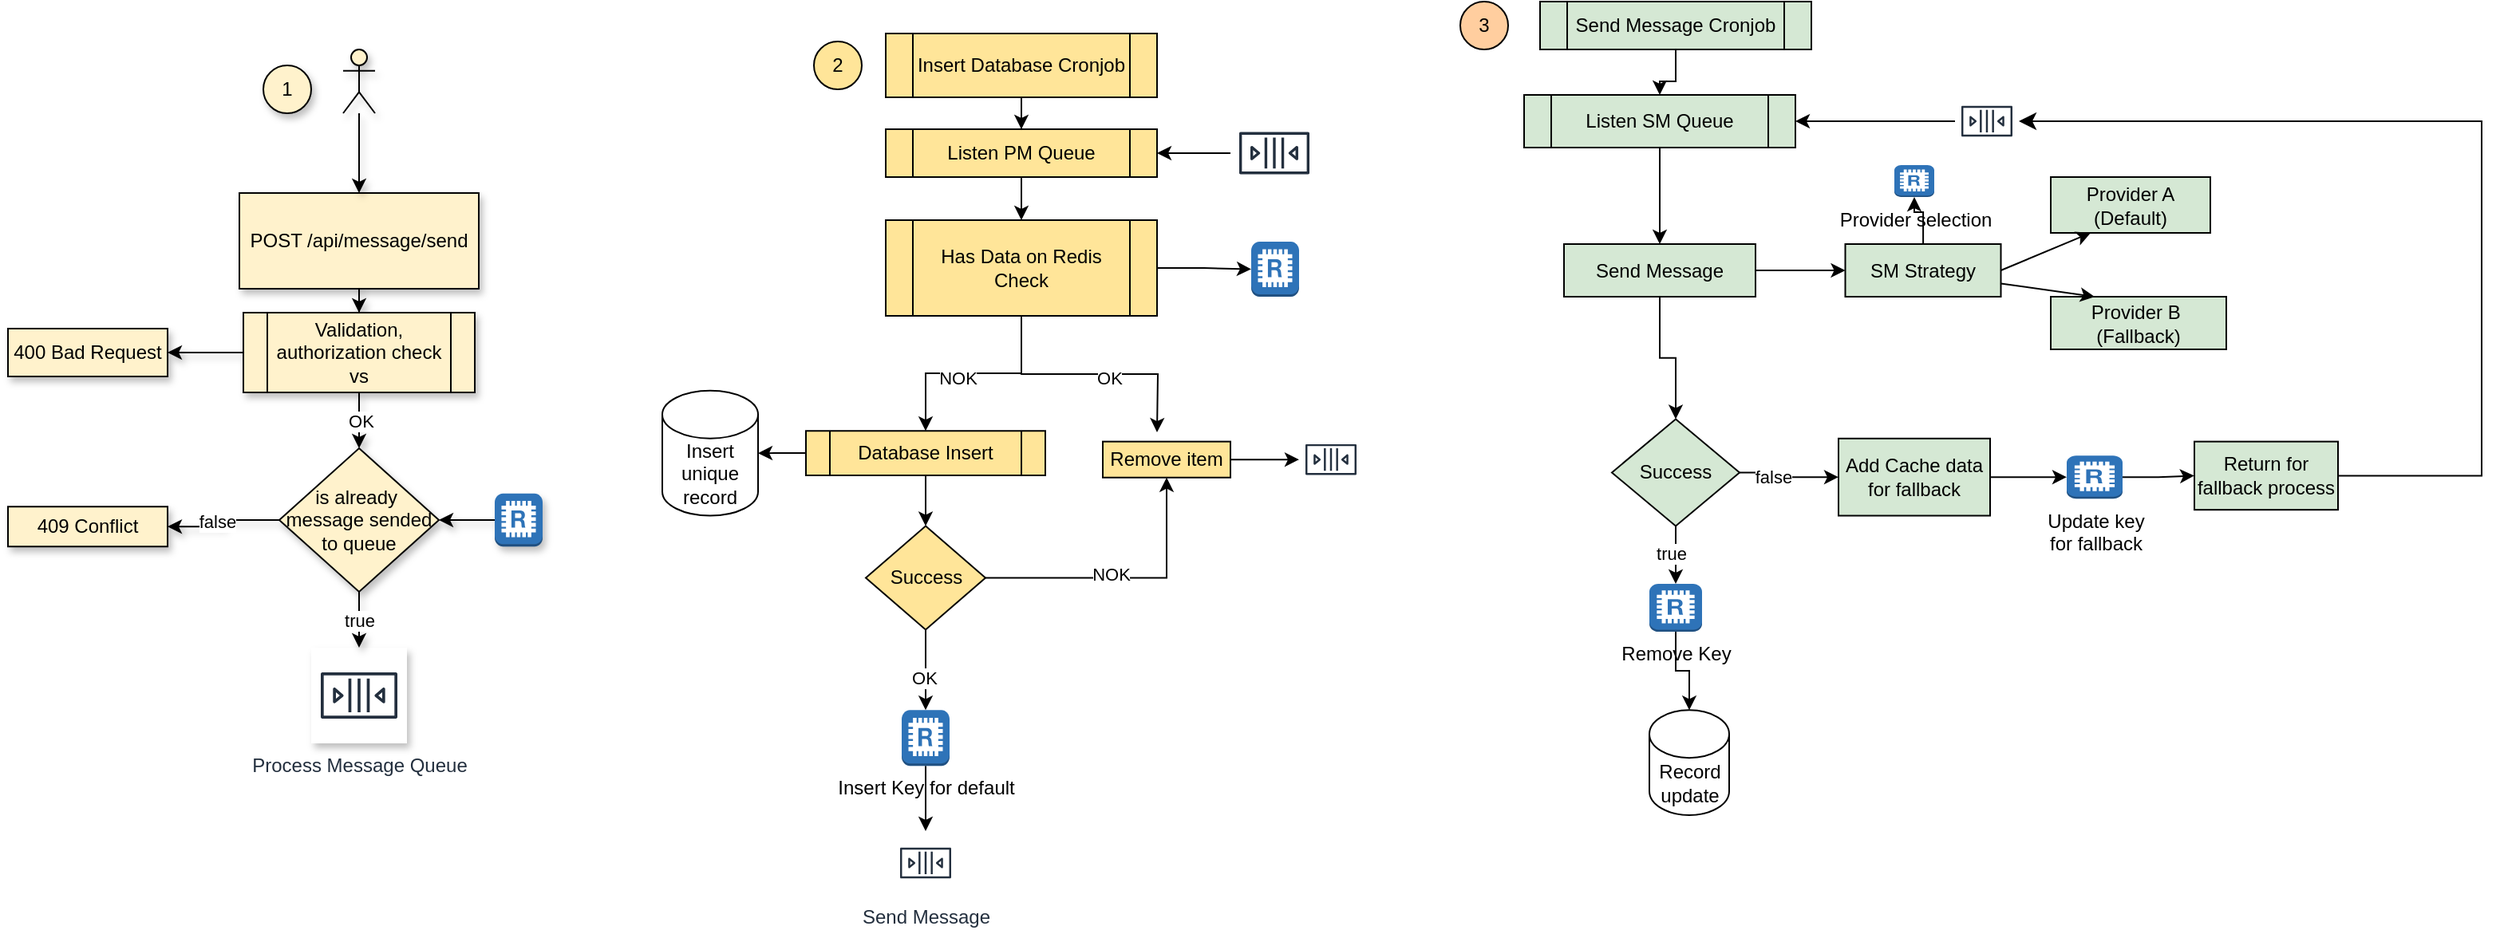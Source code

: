 <mxfile version="26.0.16">
  <diagram name="Sayfa -1" id="CGD-K2KJuc4LjVUDq4DY">
    <mxGraphModel dx="2501" dy="795" grid="1" gridSize="10" guides="1" tooltips="1" connect="1" arrows="1" fold="1" page="1" pageScale="1" pageWidth="827" pageHeight="1169" math="0" shadow="0">
      <root>
        <mxCell id="0" />
        <mxCell id="1" parent="0" />
        <mxCell id="nzunu8r1k3bU8q7vp1oN-16" style="edgeStyle=orthogonalEdgeStyle;rounded=0;orthogonalLoop=1;jettySize=auto;html=1;shadow=1;fillColor=#FFF2CC;" edge="1" parent="1" source="nzunu8r1k3bU8q7vp1oN-1" target="nzunu8r1k3bU8q7vp1oN-15">
          <mxGeometry relative="1" as="geometry" />
        </mxCell>
        <mxCell id="nzunu8r1k3bU8q7vp1oN-1" value="POST /api/message/send" style="rounded=0;whiteSpace=wrap;html=1;shadow=1;fillColor=#FFF2CC;" vertex="1" parent="1">
          <mxGeometry x="-235" y="230" width="150" height="60" as="geometry" />
        </mxCell>
        <mxCell id="nzunu8r1k3bU8q7vp1oN-9" value="1" style="ellipse;whiteSpace=wrap;html=1;aspect=fixed;shadow=1;fillColor=#FFF2CC;" vertex="1" parent="1">
          <mxGeometry x="-220" y="150" width="30" height="30" as="geometry" />
        </mxCell>
        <mxCell id="nzunu8r1k3bU8q7vp1oN-12" value="" style="edgeStyle=orthogonalEdgeStyle;rounded=0;orthogonalLoop=1;jettySize=auto;html=1;shadow=1;fillColor=#FFF2CC;" edge="1" parent="1" source="nzunu8r1k3bU8q7vp1oN-10" target="nzunu8r1k3bU8q7vp1oN-1">
          <mxGeometry relative="1" as="geometry" />
        </mxCell>
        <mxCell id="nzunu8r1k3bU8q7vp1oN-10" value="" style="shape=umlActor;verticalLabelPosition=bottom;verticalAlign=top;html=1;outlineConnect=0;shadow=1;fillColor=#FFF2CC;" vertex="1" parent="1">
          <mxGeometry x="-170" y="140" width="20" height="40" as="geometry" />
        </mxCell>
        <mxCell id="nzunu8r1k3bU8q7vp1oN-13" value="Process Message Queue" style="sketch=0;outlineConnect=0;fontColor=#232F3E;gradientColor=none;strokeColor=#232F3E;fillColor=#ffffff;dashed=0;verticalLabelPosition=bottom;verticalAlign=top;align=center;html=1;fontSize=12;fontStyle=0;aspect=fixed;shape=mxgraph.aws4.resourceIcon;resIcon=mxgraph.aws4.queue;shadow=1;" vertex="1" parent="1">
          <mxGeometry x="-190" y="515" width="60" height="60" as="geometry" />
        </mxCell>
        <mxCell id="nzunu8r1k3bU8q7vp1oN-33" value="" style="edgeStyle=orthogonalEdgeStyle;rounded=0;orthogonalLoop=1;jettySize=auto;html=1;shadow=1;fillColor=#FFF2CC;" edge="1" parent="1" source="nzunu8r1k3bU8q7vp1oN-15" target="nzunu8r1k3bU8q7vp1oN-32">
          <mxGeometry relative="1" as="geometry" />
        </mxCell>
        <mxCell id="nzunu8r1k3bU8q7vp1oN-65" value="OK" style="edgeLabel;html=1;align=center;verticalAlign=middle;resizable=0;points=[];shadow=1;fillColor=#FFF2CC;" vertex="1" connectable="0" parent="nzunu8r1k3bU8q7vp1oN-33">
          <mxGeometry x="-0.2" y="1" relative="1" as="geometry">
            <mxPoint as="offset" />
          </mxGeometry>
        </mxCell>
        <mxCell id="nzunu8r1k3bU8q7vp1oN-153" style="edgeStyle=orthogonalEdgeStyle;rounded=0;orthogonalLoop=1;jettySize=auto;html=1;shadow=1;fillColor=#FFF2CC;" edge="1" parent="1" source="nzunu8r1k3bU8q7vp1oN-15" target="nzunu8r1k3bU8q7vp1oN-66">
          <mxGeometry relative="1" as="geometry" />
        </mxCell>
        <mxCell id="nzunu8r1k3bU8q7vp1oN-15" value="Validation, authorization check vs" style="shape=process;whiteSpace=wrap;html=1;backgroundOutline=1;shadow=1;fillColor=#FFF2CC;" vertex="1" parent="1">
          <mxGeometry x="-232.5" y="305" width="145" height="50" as="geometry" />
        </mxCell>
        <mxCell id="nzunu8r1k3bU8q7vp1oN-20" value="2" style="ellipse;whiteSpace=wrap;html=1;aspect=fixed;fillColor=light-dark(#FFE599,var(--ge-dark-color, #121212));" vertex="1" parent="1">
          <mxGeometry x="125" y="135" width="30" height="30" as="geometry" />
        </mxCell>
        <mxCell id="nzunu8r1k3bU8q7vp1oN-69" value="" style="edgeStyle=orthogonalEdgeStyle;rounded=0;orthogonalLoop=1;jettySize=auto;html=1;fillColor=light-dark(#FFE599,var(--ge-dark-color, #121212));" edge="1" parent="1" source="nzunu8r1k3bU8q7vp1oN-21" target="nzunu8r1k3bU8q7vp1oN-68">
          <mxGeometry relative="1" as="geometry" />
        </mxCell>
        <mxCell id="nzunu8r1k3bU8q7vp1oN-21" value="Insert Database Cronjob" style="shape=process;whiteSpace=wrap;html=1;backgroundOutline=1;fillColor=light-dark(#FFE599,var(--ge-dark-color, #121212));" vertex="1" parent="1">
          <mxGeometry x="170" y="130" width="170" height="40" as="geometry" />
        </mxCell>
        <mxCell id="nzunu8r1k3bU8q7vp1oN-71" style="edgeStyle=orthogonalEdgeStyle;rounded=0;orthogonalLoop=1;jettySize=auto;html=1;" edge="1" parent="1" source="nzunu8r1k3bU8q7vp1oN-22" target="nzunu8r1k3bU8q7vp1oN-68">
          <mxGeometry relative="1" as="geometry" />
        </mxCell>
        <mxCell id="nzunu8r1k3bU8q7vp1oN-22" value="" style="sketch=0;outlineConnect=0;fontColor=#232F3E;gradientColor=none;strokeColor=#232F3E;fillColor=#ffffff;dashed=0;verticalLabelPosition=bottom;verticalAlign=top;align=center;html=1;fontSize=12;fontStyle=0;aspect=fixed;shape=mxgraph.aws4.resourceIcon;resIcon=mxgraph.aws4.queue;" vertex="1" parent="1">
          <mxGeometry x="386" y="177.5" width="55" height="55" as="geometry" />
        </mxCell>
        <mxCell id="nzunu8r1k3bU8q7vp1oN-34" style="edgeStyle=orthogonalEdgeStyle;rounded=0;orthogonalLoop=1;jettySize=auto;html=1;shadow=1;" edge="1" parent="1" source="nzunu8r1k3bU8q7vp1oN-32" target="nzunu8r1k3bU8q7vp1oN-13">
          <mxGeometry relative="1" as="geometry" />
        </mxCell>
        <mxCell id="nzunu8r1k3bU8q7vp1oN-35" value="true" style="edgeLabel;html=1;align=center;verticalAlign=middle;resizable=0;points=[];shadow=1;fillColor=#FFF2CC;" vertex="1" connectable="0" parent="nzunu8r1k3bU8q7vp1oN-34">
          <mxGeometry relative="1" as="geometry">
            <mxPoint as="offset" />
          </mxGeometry>
        </mxCell>
        <mxCell id="nzunu8r1k3bU8q7vp1oN-57" value="" style="edgeStyle=orthogonalEdgeStyle;rounded=0;orthogonalLoop=1;jettySize=auto;html=1;shadow=1;fillColor=#FFF2CC;" edge="1" parent="1" source="nzunu8r1k3bU8q7vp1oN-32" target="nzunu8r1k3bU8q7vp1oN-56">
          <mxGeometry relative="1" as="geometry">
            <mxPoint x="-260" y="495" as="targetPoint" />
          </mxGeometry>
        </mxCell>
        <mxCell id="nzunu8r1k3bU8q7vp1oN-58" value="false" style="edgeLabel;html=1;align=center;verticalAlign=middle;resizable=0;points=[];shadow=1;fillColor=#FFF2CC;" vertex="1" connectable="0" parent="nzunu8r1k3bU8q7vp1oN-57">
          <mxGeometry x="-0.029" y="-4" relative="1" as="geometry">
            <mxPoint as="offset" />
          </mxGeometry>
        </mxCell>
        <mxCell id="nzunu8r1k3bU8q7vp1oN-32" value="is already&amp;nbsp; message sended to queue" style="rhombus;whiteSpace=wrap;html=1;shadow=1;fillColor=#FFF2CC;" vertex="1" parent="1">
          <mxGeometry x="-210" y="390" width="100" height="90" as="geometry" />
        </mxCell>
        <mxCell id="nzunu8r1k3bU8q7vp1oN-50" value="Insert unique record" style="shape=cylinder3;whiteSpace=wrap;html=1;boundedLbl=1;backgroundOutline=1;size=15;" vertex="1" parent="1">
          <mxGeometry x="30" y="353.86" width="60" height="78.41" as="geometry" />
        </mxCell>
        <mxCell id="nzunu8r1k3bU8q7vp1oN-170" value="" style="edgeStyle=orthogonalEdgeStyle;rounded=0;orthogonalLoop=1;jettySize=auto;html=1;" edge="1" parent="1" source="nzunu8r1k3bU8q7vp1oN-52" target="nzunu8r1k3bU8q7vp1oN-104">
          <mxGeometry relative="1" as="geometry" />
        </mxCell>
        <mxCell id="nzunu8r1k3bU8q7vp1oN-52" value="Insert Key for default" style="outlineConnect=0;dashed=0;verticalLabelPosition=bottom;verticalAlign=top;align=center;html=1;shape=mxgraph.aws3.redis;fillColor=#2E73B8;gradientColor=none;" vertex="1" parent="1">
          <mxGeometry x="180" y="554.13" width="30" height="35" as="geometry" />
        </mxCell>
        <mxCell id="nzunu8r1k3bU8q7vp1oN-55" style="edgeStyle=orthogonalEdgeStyle;rounded=0;orthogonalLoop=1;jettySize=auto;html=1;shadow=1;" edge="1" parent="1" source="nzunu8r1k3bU8q7vp1oN-54" target="nzunu8r1k3bU8q7vp1oN-32">
          <mxGeometry relative="1" as="geometry" />
        </mxCell>
        <mxCell id="nzunu8r1k3bU8q7vp1oN-54" value="" style="outlineConnect=0;dashed=0;verticalLabelPosition=bottom;verticalAlign=top;align=center;html=1;shape=mxgraph.aws3.redis;fillColor=#2E73B8;gradientColor=none;shadow=1;" vertex="1" parent="1">
          <mxGeometry x="-75" y="418.37" width="30" height="33.25" as="geometry" />
        </mxCell>
        <mxCell id="nzunu8r1k3bU8q7vp1oN-56" value="409 Conflict" style="whiteSpace=wrap;html=1;shadow=1;fillColor=#FFF2CC;" vertex="1" parent="1">
          <mxGeometry x="-380" y="426.62" width="100" height="25" as="geometry" />
        </mxCell>
        <mxCell id="nzunu8r1k3bU8q7vp1oN-75" style="edgeStyle=orthogonalEdgeStyle;rounded=0;orthogonalLoop=1;jettySize=auto;html=1;" edge="1" parent="1" source="nzunu8r1k3bU8q7vp1oN-64" target="nzunu8r1k3bU8q7vp1oN-50">
          <mxGeometry relative="1" as="geometry" />
        </mxCell>
        <mxCell id="nzunu8r1k3bU8q7vp1oN-82" value="" style="edgeStyle=orthogonalEdgeStyle;rounded=0;orthogonalLoop=1;jettySize=auto;html=1;fillColor=light-dark(#FFE599,var(--ge-dark-color, #121212));" edge="1" parent="1" source="nzunu8r1k3bU8q7vp1oN-64" target="nzunu8r1k3bU8q7vp1oN-81">
          <mxGeometry relative="1" as="geometry" />
        </mxCell>
        <mxCell id="nzunu8r1k3bU8q7vp1oN-64" value="Database Insert" style="shape=process;whiteSpace=wrap;html=1;backgroundOutline=1;fillColor=light-dark(#FFE599,var(--ge-dark-color, #121212));" vertex="1" parent="1">
          <mxGeometry x="120" y="379.12" width="150" height="27.88" as="geometry" />
        </mxCell>
        <mxCell id="nzunu8r1k3bU8q7vp1oN-66" value="400 Bad Request" style="whiteSpace=wrap;html=1;shadow=1;fillColor=#FFF2CC;" vertex="1" parent="1">
          <mxGeometry x="-380" y="315" width="100" height="30" as="geometry" />
        </mxCell>
        <mxCell id="nzunu8r1k3bU8q7vp1oN-98" style="edgeStyle=orthogonalEdgeStyle;rounded=0;orthogonalLoop=1;jettySize=auto;html=1;fillColor=light-dark(#FFE599,var(--ge-dark-color, #121212));" edge="1" parent="1" source="nzunu8r1k3bU8q7vp1oN-68" target="nzunu8r1k3bU8q7vp1oN-96">
          <mxGeometry relative="1" as="geometry" />
        </mxCell>
        <mxCell id="nzunu8r1k3bU8q7vp1oN-68" value="Listen PM Queue" style="shape=process;whiteSpace=wrap;html=1;backgroundOutline=1;fillColor=light-dark(#FFE599,var(--ge-dark-color, #121212));" vertex="1" parent="1">
          <mxGeometry x="170" y="190" width="170" height="30" as="geometry" />
        </mxCell>
        <mxCell id="nzunu8r1k3bU8q7vp1oN-169" value="" style="edgeStyle=orthogonalEdgeStyle;rounded=0;orthogonalLoop=1;jettySize=auto;html=1;" edge="1" parent="1" source="nzunu8r1k3bU8q7vp1oN-81" target="nzunu8r1k3bU8q7vp1oN-52">
          <mxGeometry relative="1" as="geometry" />
        </mxCell>
        <mxCell id="nzunu8r1k3bU8q7vp1oN-194" value="OK" style="edgeLabel;html=1;align=center;verticalAlign=middle;resizable=0;points=[];" vertex="1" connectable="0" parent="nzunu8r1k3bU8q7vp1oN-169">
          <mxGeometry x="0.184" y="-1" relative="1" as="geometry">
            <mxPoint as="offset" />
          </mxGeometry>
        </mxCell>
        <mxCell id="nzunu8r1k3bU8q7vp1oN-193" style="edgeStyle=orthogonalEdgeStyle;rounded=0;orthogonalLoop=1;jettySize=auto;html=1;entryX=0.5;entryY=1;entryDx=0;entryDy=0;" edge="1" parent="1" source="nzunu8r1k3bU8q7vp1oN-81" target="nzunu8r1k3bU8q7vp1oN-190">
          <mxGeometry relative="1" as="geometry" />
        </mxCell>
        <mxCell id="nzunu8r1k3bU8q7vp1oN-195" value="NOK" style="edgeLabel;html=1;align=center;verticalAlign=middle;resizable=0;points=[];" vertex="1" connectable="0" parent="nzunu8r1k3bU8q7vp1oN-193">
          <mxGeometry x="-0.109" y="2" relative="1" as="geometry">
            <mxPoint as="offset" />
          </mxGeometry>
        </mxCell>
        <mxCell id="nzunu8r1k3bU8q7vp1oN-81" value="Success" style="rhombus;whiteSpace=wrap;html=1;fillColor=light-dark(#FFE599,var(--ge-dark-color, #121212));" vertex="1" parent="1">
          <mxGeometry x="157.5" y="438.73" width="75" height="65" as="geometry" />
        </mxCell>
        <mxCell id="nzunu8r1k3bU8q7vp1oN-95" value="" style="outlineConnect=0;dashed=0;verticalLabelPosition=bottom;verticalAlign=top;align=center;html=1;shape=mxgraph.aws3.redis;fillColor=#2E73B8;gradientColor=none;" vertex="1" parent="1">
          <mxGeometry x="399" y="260.5" width="30" height="34.5" as="geometry" />
        </mxCell>
        <mxCell id="nzunu8r1k3bU8q7vp1oN-97" style="edgeStyle=orthogonalEdgeStyle;rounded=0;orthogonalLoop=1;jettySize=auto;html=1;" edge="1" parent="1" source="nzunu8r1k3bU8q7vp1oN-96" target="nzunu8r1k3bU8q7vp1oN-95">
          <mxGeometry relative="1" as="geometry" />
        </mxCell>
        <mxCell id="nzunu8r1k3bU8q7vp1oN-99" style="edgeStyle=orthogonalEdgeStyle;rounded=0;orthogonalLoop=1;jettySize=auto;html=1;fillColor=light-dark(#FFE599,var(--ge-dark-color, #121212));" edge="1" parent="1" source="nzunu8r1k3bU8q7vp1oN-96" target="nzunu8r1k3bU8q7vp1oN-64">
          <mxGeometry relative="1" as="geometry" />
        </mxCell>
        <mxCell id="nzunu8r1k3bU8q7vp1oN-183" value="NOK" style="edgeLabel;html=1;align=center;verticalAlign=middle;resizable=0;points=[];" vertex="1" connectable="0" parent="nzunu8r1k3bU8q7vp1oN-99">
          <mxGeometry x="0.149" y="3" relative="1" as="geometry">
            <mxPoint as="offset" />
          </mxGeometry>
        </mxCell>
        <mxCell id="nzunu8r1k3bU8q7vp1oN-187" style="edgeStyle=orthogonalEdgeStyle;rounded=0;orthogonalLoop=1;jettySize=auto;html=1;" edge="1" parent="1" source="nzunu8r1k3bU8q7vp1oN-96">
          <mxGeometry relative="1" as="geometry">
            <mxPoint x="340" y="380" as="targetPoint" />
          </mxGeometry>
        </mxCell>
        <mxCell id="nzunu8r1k3bU8q7vp1oN-188" value="OK" style="edgeLabel;html=1;align=center;verticalAlign=middle;resizable=0;points=[];" vertex="1" connectable="0" parent="nzunu8r1k3bU8q7vp1oN-187">
          <mxGeometry x="0.142" y="-1" relative="1" as="geometry">
            <mxPoint x="1" y="1" as="offset" />
          </mxGeometry>
        </mxCell>
        <mxCell id="nzunu8r1k3bU8q7vp1oN-96" value="Has Data on Redis Check" style="shape=process;whiteSpace=wrap;html=1;backgroundOutline=1;fillColor=light-dark(#FFE599,var(--ge-dark-color, #121212));" vertex="1" parent="1">
          <mxGeometry x="170" y="247" width="170" height="60" as="geometry" />
        </mxCell>
        <mxCell id="nzunu8r1k3bU8q7vp1oN-113" value="" style="edgeStyle=orthogonalEdgeStyle;rounded=0;orthogonalLoop=1;jettySize=auto;html=1;fillColor=#FFCE9F;" edge="1" parent="1" source="nzunu8r1k3bU8q7vp1oN-100" target="nzunu8r1k3bU8q7vp1oN-112">
          <mxGeometry relative="1" as="geometry" />
        </mxCell>
        <mxCell id="nzunu8r1k3bU8q7vp1oN-100" value="Send Message Cronjob" style="shape=process;whiteSpace=wrap;html=1;backgroundOutline=1;fillColor=light-dark(#D5E8D4,var(--ge-dark-color, #121212));" vertex="1" parent="1">
          <mxGeometry x="580" y="110" width="170" height="30" as="geometry" />
        </mxCell>
        <mxCell id="nzunu8r1k3bU8q7vp1oN-101" value="3" style="ellipse;whiteSpace=wrap;html=1;aspect=fixed;fillColor=#FFCE9F;" vertex="1" parent="1">
          <mxGeometry x="530" y="110" width="30" height="30" as="geometry" />
        </mxCell>
        <mxCell id="nzunu8r1k3bU8q7vp1oN-104" value="Send Message" style="sketch=0;outlineConnect=0;fontColor=#232F3E;gradientColor=none;strokeColor=#232F3E;fillColor=#ffffff;dashed=0;verticalLabelPosition=bottom;verticalAlign=top;align=center;html=1;fontSize=12;fontStyle=0;aspect=fixed;shape=mxgraph.aws4.resourceIcon;resIcon=mxgraph.aws4.queue;" vertex="1" parent="1">
          <mxGeometry x="175" y="630" width="40" height="40" as="geometry" />
        </mxCell>
        <mxCell id="nzunu8r1k3bU8q7vp1oN-145" style="edgeStyle=orthogonalEdgeStyle;rounded=0;orthogonalLoop=1;jettySize=auto;html=1;fillColor=#FFCE9F;" edge="1" parent="1" source="nzunu8r1k3bU8q7vp1oN-112" target="nzunu8r1k3bU8q7vp1oN-144">
          <mxGeometry relative="1" as="geometry" />
        </mxCell>
        <mxCell id="nzunu8r1k3bU8q7vp1oN-112" value="Listen SM Queue" style="shape=process;whiteSpace=wrap;html=1;backgroundOutline=1;fillColor=light-dark(#D5E8D4,var(--ge-dark-color, #121212));" vertex="1" parent="1">
          <mxGeometry x="570" y="168.5" width="170" height="33" as="geometry" />
        </mxCell>
        <mxCell id="nzunu8r1k3bU8q7vp1oN-151" style="edgeStyle=orthogonalEdgeStyle;rounded=0;orthogonalLoop=1;jettySize=auto;html=1;" edge="1" parent="1" source="nzunu8r1k3bU8q7vp1oN-114" target="nzunu8r1k3bU8q7vp1oN-112">
          <mxGeometry relative="1" as="geometry" />
        </mxCell>
        <mxCell id="nzunu8r1k3bU8q7vp1oN-114" value="" style="sketch=0;outlineConnect=0;fontColor=#232F3E;gradientColor=none;strokeColor=#232F3E;fillColor=#ffffff;dashed=0;verticalLabelPosition=bottom;verticalAlign=top;align=center;html=1;fontSize=12;fontStyle=0;aspect=fixed;shape=mxgraph.aws4.resourceIcon;resIcon=mxgraph.aws4.queue;" vertex="1" parent="1">
          <mxGeometry x="840" y="165" width="40" height="40" as="geometry" />
        </mxCell>
        <mxCell id="nzunu8r1k3bU8q7vp1oN-147" style="edgeStyle=orthogonalEdgeStyle;rounded=0;orthogonalLoop=1;jettySize=auto;html=1;" edge="1" parent="1" source="nzunu8r1k3bU8q7vp1oN-116" target="nzunu8r1k3bU8q7vp1oN-143">
          <mxGeometry relative="1" as="geometry" />
        </mxCell>
        <mxCell id="nzunu8r1k3bU8q7vp1oN-116" value="SM Strategy" style="whiteSpace=wrap;html=1;fillColor=light-dark(#D5E8D4,var(--ge-dark-color, #121212));" vertex="1" parent="1">
          <mxGeometry x="771.25" y="262" width="97.5" height="33" as="geometry" />
        </mxCell>
        <mxCell id="nzunu8r1k3bU8q7vp1oN-118" value="Provider A&lt;br&gt;(Default)" style="whiteSpace=wrap;html=1;fillColor=light-dark(#D5E8D4,var(--ge-dark-color, #121212));" vertex="1" parent="1">
          <mxGeometry x="900" y="220" width="100" height="35" as="geometry" />
        </mxCell>
        <mxCell id="nzunu8r1k3bU8q7vp1oN-120" value="Provider B&amp;nbsp;&lt;br&gt;(Fallback)" style="whiteSpace=wrap;html=1;fillColor=light-dark(#D5E8D4,var(--ge-dark-color, #121212));" vertex="1" parent="1">
          <mxGeometry x="900" y="295" width="110" height="33" as="geometry" />
        </mxCell>
        <mxCell id="nzunu8r1k3bU8q7vp1oN-133" value="" style="edgeStyle=orthogonalEdgeStyle;rounded=0;orthogonalLoop=1;jettySize=auto;html=1;" edge="1" parent="1" source="nzunu8r1k3bU8q7vp1oN-123" target="nzunu8r1k3bU8q7vp1oN-132">
          <mxGeometry relative="1" as="geometry" />
        </mxCell>
        <mxCell id="nzunu8r1k3bU8q7vp1oN-134" value="false" style="edgeLabel;html=1;align=center;verticalAlign=middle;resizable=0;points=[];fillColor=#FFCE9F;" vertex="1" connectable="0" parent="nzunu8r1k3bU8q7vp1oN-133">
          <mxGeometry x="-0.367" y="-2" relative="1" as="geometry">
            <mxPoint y="1" as="offset" />
          </mxGeometry>
        </mxCell>
        <mxCell id="nzunu8r1k3bU8q7vp1oN-171" value="" style="edgeStyle=orthogonalEdgeStyle;rounded=0;orthogonalLoop=1;jettySize=auto;html=1;" edge="1" parent="1" source="nzunu8r1k3bU8q7vp1oN-123" target="nzunu8r1k3bU8q7vp1oN-129">
          <mxGeometry relative="1" as="geometry" />
        </mxCell>
        <mxCell id="nzunu8r1k3bU8q7vp1oN-173" value="true" style="edgeLabel;html=1;align=center;verticalAlign=middle;resizable=0;points=[];" vertex="1" connectable="0" parent="nzunu8r1k3bU8q7vp1oN-171">
          <mxGeometry x="0.093" y="-3" relative="1" as="geometry">
            <mxPoint as="offset" />
          </mxGeometry>
        </mxCell>
        <mxCell id="nzunu8r1k3bU8q7vp1oN-123" value="Success" style="rhombus;whiteSpace=wrap;html=1;fillColor=#D5E8D4;" vertex="1" parent="1">
          <mxGeometry x="625" y="371.73" width="80" height="67" as="geometry" />
        </mxCell>
        <mxCell id="nzunu8r1k3bU8q7vp1oN-127" value="Record update" style="shape=cylinder3;whiteSpace=wrap;html=1;boundedLbl=1;backgroundOutline=1;size=15;" vertex="1" parent="1">
          <mxGeometry x="648.5" y="554.13" width="50" height="65.87" as="geometry" />
        </mxCell>
        <mxCell id="nzunu8r1k3bU8q7vp1oN-172" value="" style="edgeStyle=orthogonalEdgeStyle;rounded=0;orthogonalLoop=1;jettySize=auto;html=1;" edge="1" parent="1" source="nzunu8r1k3bU8q7vp1oN-129" target="nzunu8r1k3bU8q7vp1oN-127">
          <mxGeometry relative="1" as="geometry" />
        </mxCell>
        <mxCell id="nzunu8r1k3bU8q7vp1oN-129" value="Remove Key" style="outlineConnect=0;dashed=0;verticalLabelPosition=bottom;verticalAlign=top;align=center;html=1;shape=mxgraph.aws3.redis;fillColor=#2E73B8;gradientColor=none;" vertex="1" parent="1">
          <mxGeometry x="648.5" y="475" width="33" height="30" as="geometry" />
        </mxCell>
        <mxCell id="nzunu8r1k3bU8q7vp1oN-142" value="" style="edgeStyle=orthogonalEdgeStyle;rounded=0;orthogonalLoop=1;jettySize=auto;html=1;" edge="1" parent="1" source="nzunu8r1k3bU8q7vp1oN-132" target="nzunu8r1k3bU8q7vp1oN-137">
          <mxGeometry relative="1" as="geometry" />
        </mxCell>
        <mxCell id="nzunu8r1k3bU8q7vp1oN-132" value="Add Cache data for fallback" style="whiteSpace=wrap;html=1;fillColor=light-dark(#D5E8D4,var(--ge-dark-color, #121212));" vertex="1" parent="1">
          <mxGeometry x="767" y="383.9" width="95" height="48.37" as="geometry" />
        </mxCell>
        <mxCell id="nzunu8r1k3bU8q7vp1oN-135" value="Return for fallback process" style="whiteSpace=wrap;html=1;fillColor=light-dark(#D5E8D4,var(--ge-dark-color, #121212));" vertex="1" parent="1">
          <mxGeometry x="990" y="385.82" width="90" height="42.76" as="geometry" />
        </mxCell>
        <mxCell id="nzunu8r1k3bU8q7vp1oN-158" value="" style="edgeStyle=orthogonalEdgeStyle;rounded=0;orthogonalLoop=1;jettySize=auto;html=1;" edge="1" parent="1" source="nzunu8r1k3bU8q7vp1oN-137" target="nzunu8r1k3bU8q7vp1oN-135">
          <mxGeometry relative="1" as="geometry" />
        </mxCell>
        <mxCell id="nzunu8r1k3bU8q7vp1oN-137" value="Update key&lt;br&gt;for fallback" style="outlineConnect=0;dashed=0;verticalLabelPosition=bottom;verticalAlign=top;align=center;html=1;shape=mxgraph.aws3.redis;fillColor=#2E73B8;gradientColor=none;" vertex="1" parent="1">
          <mxGeometry x="910" y="394.59" width="35" height="27" as="geometry" />
        </mxCell>
        <mxCell id="nzunu8r1k3bU8q7vp1oN-143" value="Provider selection" style="outlineConnect=0;dashed=0;verticalLabelPosition=bottom;verticalAlign=top;align=center;html=1;shape=mxgraph.aws3.redis;fillColor=#2E73B8;gradientColor=none;" vertex="1" parent="1">
          <mxGeometry x="802" y="212.5" width="25" height="20" as="geometry" />
        </mxCell>
        <mxCell id="nzunu8r1k3bU8q7vp1oN-146" style="edgeStyle=orthogonalEdgeStyle;rounded=0;orthogonalLoop=1;jettySize=auto;html=1;" edge="1" parent="1" source="nzunu8r1k3bU8q7vp1oN-144" target="nzunu8r1k3bU8q7vp1oN-116">
          <mxGeometry relative="1" as="geometry" />
        </mxCell>
        <mxCell id="nzunu8r1k3bU8q7vp1oN-157" value="" style="edgeStyle=orthogonalEdgeStyle;rounded=0;orthogonalLoop=1;jettySize=auto;html=1;fillColor=#D5E8D4;" edge="1" parent="1" source="nzunu8r1k3bU8q7vp1oN-144" target="nzunu8r1k3bU8q7vp1oN-123">
          <mxGeometry relative="1" as="geometry" />
        </mxCell>
        <mxCell id="nzunu8r1k3bU8q7vp1oN-144" value="Send Message" style="whiteSpace=wrap;html=1;fillColor=#D5E8D4;" vertex="1" parent="1">
          <mxGeometry x="595" y="262" width="120" height="33" as="geometry" />
        </mxCell>
        <mxCell id="nzunu8r1k3bU8q7vp1oN-181" value="" style="edgeStyle=elbowEdgeStyle;elbow=vertical;endArrow=classic;html=1;curved=0;rounded=0;endSize=8;startSize=8;" edge="1" parent="1" source="nzunu8r1k3bU8q7vp1oN-135" target="nzunu8r1k3bU8q7vp1oN-114">
          <mxGeometry width="50" height="50" relative="1" as="geometry">
            <mxPoint x="1245" y="345.0" as="sourcePoint" />
            <mxPoint x="1040" y="210.38" as="targetPoint" />
            <Array as="points">
              <mxPoint x="1170" y="220" />
            </Array>
          </mxGeometry>
        </mxCell>
        <mxCell id="nzunu8r1k3bU8q7vp1oN-189" value="" style="sketch=0;outlineConnect=0;fontColor=#232F3E;gradientColor=none;strokeColor=#232F3E;fillColor=#ffffff;dashed=0;verticalLabelPosition=bottom;verticalAlign=top;align=center;html=1;fontSize=12;fontStyle=0;aspect=fixed;shape=mxgraph.aws4.resourceIcon;resIcon=mxgraph.aws4.queue;" vertex="1" parent="1">
          <mxGeometry x="429" y="377.09" width="40" height="40" as="geometry" />
        </mxCell>
        <mxCell id="nzunu8r1k3bU8q7vp1oN-191" style="edgeStyle=orthogonalEdgeStyle;rounded=0;orthogonalLoop=1;jettySize=auto;html=1;" edge="1" parent="1" source="nzunu8r1k3bU8q7vp1oN-190" target="nzunu8r1k3bU8q7vp1oN-189">
          <mxGeometry relative="1" as="geometry" />
        </mxCell>
        <mxCell id="nzunu8r1k3bU8q7vp1oN-190" value="Remove item" style="whiteSpace=wrap;html=1;fillColor=light-dark(#FFE599,var(--ge-dark-color, #121212));" vertex="1" parent="1">
          <mxGeometry x="306" y="385.82" width="80" height="22.55" as="geometry" />
        </mxCell>
        <mxCell id="nzunu8r1k3bU8q7vp1oN-202" value="" style="endArrow=classic;html=1;rounded=0;exitX=1;exitY=0.5;exitDx=0;exitDy=0;entryX=0.25;entryY=1;entryDx=0;entryDy=0;" edge="1" parent="1" source="nzunu8r1k3bU8q7vp1oN-116" target="nzunu8r1k3bU8q7vp1oN-118">
          <mxGeometry width="50" height="50" relative="1" as="geometry">
            <mxPoint x="880" y="310.5" as="sourcePoint" />
            <mxPoint x="930" y="260.5" as="targetPoint" />
          </mxGeometry>
        </mxCell>
        <mxCell id="nzunu8r1k3bU8q7vp1oN-203" value="" style="endArrow=classic;html=1;rounded=0;exitX=1;exitY=0.75;exitDx=0;exitDy=0;entryX=0.25;entryY=0;entryDx=0;entryDy=0;" edge="1" parent="1" source="nzunu8r1k3bU8q7vp1oN-116" target="nzunu8r1k3bU8q7vp1oN-120">
          <mxGeometry width="50" height="50" relative="1" as="geometry">
            <mxPoint x="879" y="289" as="sourcePoint" />
            <mxPoint x="935" y="265" as="targetPoint" />
          </mxGeometry>
        </mxCell>
      </root>
    </mxGraphModel>
  </diagram>
</mxfile>
